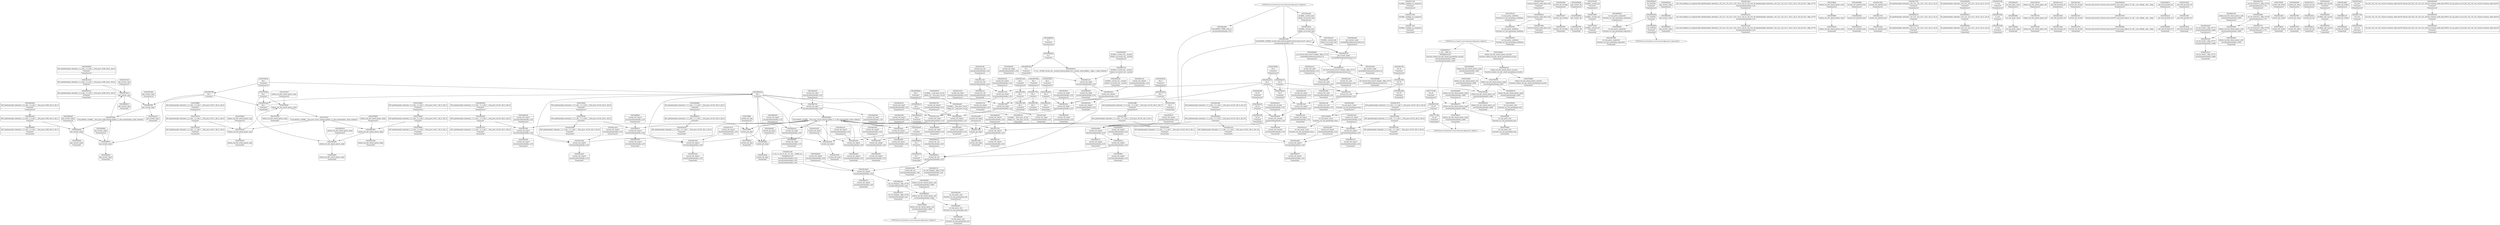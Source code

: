 digraph {
	CE0x581d1e0 [shape=record,shape=Mrecord,label="{CE0x581d1e0|i64*_getelementptr_inbounds_(_2_x_i64_,_2_x_i64_*___llvm_gcov_ctr98,_i64_0,_i64_0)|*Constant*}"]
	CE0x5800760 [shape=record,shape=Mrecord,label="{CE0x5800760|current_sid:_tmp7|security/selinux/hooks.c,218}"]
	CE0x58032d0 [shape=record,shape=Mrecord,label="{CE0x58032d0|current_sid:_tobool1|security/selinux/hooks.c,218|*SummSink*}"]
	CE0x58636d0 [shape=record,shape=Mrecord,label="{CE0x58636d0|i64*_getelementptr_inbounds_(_2_x_i64_,_2_x_i64_*___llvm_gcov_ctr98,_i64_0,_i64_1)|*Constant*|*SummSource*}"]
	CE0x57fd750 [shape=record,shape=Mrecord,label="{CE0x57fd750|selinux_tun_dev_attach_queue:_tmp4|security/selinux/hooks.c,4667}"]
	CE0x58227c0 [shape=record,shape=Mrecord,label="{CE0x58227c0|_ret_i32_%tmp24,_!dbg_!27742|security/selinux/hooks.c,220|*SummSource*}"]
	CE0x5817ac0 [shape=record,shape=Mrecord,label="{CE0x5817ac0|GLOBAL:_lockdep_rcu_suspicious|*Constant*|*SummSink*}"]
	CE0x5837dd0 [shape=record,shape=Mrecord,label="{CE0x5837dd0|%struct.common_audit_data*_null|*Constant*|*SummSink*}"]
	CE0x57f61d0 [shape=record,shape=Mrecord,label="{CE0x57f61d0|selinux_tun_dev_attach_queue:_tmp}"]
	CE0x581f090 [shape=record,shape=Mrecord,label="{CE0x581f090|current_sid:_do.body|*SummSink*}"]
	CE0x5809060 [shape=record,shape=Mrecord,label="{CE0x5809060|current_sid:_tmp5|security/selinux/hooks.c,218|*SummSink*}"]
	CE0x777c950 [shape=record,shape=Mrecord,label="{CE0x777c950|i16_49|*Constant*|*SummSource*}"]
	CE0x5819af0 [shape=record,shape=Mrecord,label="{CE0x5819af0|current_sid:_call|security/selinux/hooks.c,218|*SummSource*}"]
	CE0x581df50 [shape=record,shape=Mrecord,label="{CE0x581df50|i64*_getelementptr_inbounds_(_11_x_i64_,_11_x_i64_*___llvm_gcov_ctr125,_i64_0,_i64_1)|*Constant*}"]
	CE0x58635d0 [shape=record,shape=Mrecord,label="{CE0x58635d0|i64*_getelementptr_inbounds_(_2_x_i64_,_2_x_i64_*___llvm_gcov_ctr98,_i64_0,_i64_1)|*Constant*}"]
	CE0x5801000 [shape=record,shape=Mrecord,label="{CE0x5801000|current_sid:_tmp15|security/selinux/hooks.c,218|*SummSource*}"]
	CE0x582fd10 [shape=record,shape=Mrecord,label="{CE0x582fd10|current_sid:_sid|security/selinux/hooks.c,220}"]
	CE0x5813120 [shape=record,shape=Mrecord,label="{CE0x5813120|current_sid:_tmp5|security/selinux/hooks.c,218}"]
	CE0x582b370 [shape=record,shape=Mrecord,label="{CE0x582b370|current_sid:_tmp24|security/selinux/hooks.c,220|*SummSink*}"]
	CE0x582b580 [shape=record,shape=Mrecord,label="{CE0x582b580|get_current:_bb}"]
	CE0x57f8b90 [shape=record,shape=Mrecord,label="{CE0x57f8b90|selinux_tun_dev_attach_queue:_security|Function::selinux_tun_dev_attach_queue&Arg::security::|*SummSink*}"]
	CE0x5814270 [shape=record,shape=Mrecord,label="{CE0x5814270|current_sid:_tmp14|security/selinux/hooks.c,218|*SummSource*}"]
	CE0x58278d0 [shape=record,shape=Mrecord,label="{CE0x58278d0|i64_3|*Constant*|*SummSource*}"]
	CE0x5827a90 [shape=record,shape=Mrecord,label="{CE0x5827a90|i64_2|*Constant*|*SummSink*}"]
	CE0x582ef00 [shape=record,shape=Mrecord,label="{CE0x582ef00|current_sid:_tmp22|security/selinux/hooks.c,218}"]
	CE0x580ac30 [shape=record,shape=Mrecord,label="{CE0x580ac30|current_sid:_tmp12|security/selinux/hooks.c,218|*SummSource*}"]
	CE0x580c500 [shape=record,shape=Mrecord,label="{CE0x580c500|current_sid:_tmp20|security/selinux/hooks.c,218|*SummSource*}"]
	CE0x57fad40 [shape=record,shape=Mrecord,label="{CE0x57fad40|GLOBAL:_current_sid|*Constant*|*SummSource*}"]
	CE0x5838ee0 [shape=record,shape=Mrecord,label="{CE0x5838ee0|i32_4194304|*Constant*|*SummSource*}"]
	"CONST[source:0(mediator),value:0(static)][purpose:{operation}]"
	CE0x58095c0 [shape=record,shape=Mrecord,label="{CE0x58095c0|get_current:_entry|*SummSink*}"]
	CE0x58097e0 [shape=record,shape=Mrecord,label="{CE0x58097e0|_ret_%struct.task_struct*_%tmp4,_!dbg_!27714|./arch/x86/include/asm/current.h,14}"]
	CE0x5811000 [shape=record,shape=Mrecord,label="{CE0x5811000|current_sid:_tmp2}"]
	CE0x5804d10 [shape=record,shape=Mrecord,label="{CE0x5804d10|0:_i8,_:_GCMR_current_sid.__warned_internal_global_i8_0,_section_.data.unlikely_,_align_1:_elem_0:default:}"]
	CE0x581ac50 [shape=record,shape=Mrecord,label="{CE0x581ac50|_call_void_lockdep_rcu_suspicious(i8*_getelementptr_inbounds_(_25_x_i8_,_25_x_i8_*_.str3,_i32_0,_i32_0),_i32_218,_i8*_getelementptr_inbounds_(_45_x_i8_,_45_x_i8_*_.str12,_i32_0,_i32_0))_#10,_!dbg_!27727|security/selinux/hooks.c,218|*SummSink*}"]
	CE0x57f8df0 [shape=record,shape=Mrecord,label="{CE0x57f8df0|selinux_tun_dev_attach_queue:_entry}"]
	CE0x5821fe0 [shape=record,shape=Mrecord,label="{CE0x5821fe0|current_sid:_tmp21|security/selinux/hooks.c,218}"]
	CE0x5803510 [shape=record,shape=Mrecord,label="{CE0x5803510|0:_i32,_:_CRE_0,4_|*MultipleSource*|Function::selinux_tun_dev_attach_queue&Arg::security::|security/selinux/hooks.c,4669|security/selinux/hooks.c,4667}"]
	CE0x5819920 [shape=record,shape=Mrecord,label="{CE0x5819920|GLOBAL:_current_task|Global_var:current_task}"]
	CE0x5809ac0 [shape=record,shape=Mrecord,label="{CE0x5809ac0|i64_0|*Constant*}"]
	CE0x581a280 [shape=record,shape=Mrecord,label="{CE0x581a280|current_sid:_tmp18|security/selinux/hooks.c,218}"]
	CE0x5829190 [shape=record,shape=Mrecord,label="{CE0x5829190|current_sid:_tmp5|security/selinux/hooks.c,218|*SummSource*}"]
	CE0x57ff9d0 [shape=record,shape=Mrecord,label="{CE0x57ff9d0|i64*_getelementptr_inbounds_(_2_x_i64_,_2_x_i64_*___llvm_gcov_ctr411,_i64_0,_i64_1)|*Constant*|*SummSink*}"]
	CE0x5805130 [shape=record,shape=Mrecord,label="{CE0x5805130|GLOBAL:_current_sid.__warned|Global_var:current_sid.__warned}"]
	CE0x5802ef0 [shape=record,shape=Mrecord,label="{CE0x5802ef0|avc_has_perm:_ssid|Function::avc_has_perm&Arg::ssid::|*SummSink*}"]
	CE0x5828390 [shape=record,shape=Mrecord,label="{CE0x5828390|current_sid:_tmp17|security/selinux/hooks.c,218|*SummSink*}"]
	CE0x58299b0 [shape=record,shape=Mrecord,label="{CE0x58299b0|current_sid:_land.lhs.true2|*SummSource*}"]
	CE0x581c8a0 [shape=record,shape=Mrecord,label="{CE0x581c8a0|current_sid:_land.lhs.true|*SummSink*}"]
	CE0x580be80 [shape=record,shape=Mrecord,label="{CE0x580be80|current_sid:_tmp19|security/selinux/hooks.c,218|*SummSource*}"]
	CE0x580d640 [shape=record,shape=Mrecord,label="{CE0x580d640|i8_1|*Constant*|*SummSource*}"]
	CE0x5817780 [shape=record,shape=Mrecord,label="{CE0x5817780|i8*_getelementptr_inbounds_(_25_x_i8_,_25_x_i8_*_.str3,_i32_0,_i32_0)|*Constant*|*SummSource*}"]
	CE0x580aab0 [shape=record,shape=Mrecord,label="{CE0x580aab0|current_sid:_tmp12|security/selinux/hooks.c,218}"]
	CE0x5838f50 [shape=record,shape=Mrecord,label="{CE0x5838f50|avc_has_perm:_requested|Function::avc_has_perm&Arg::requested::}"]
	CE0x57fffb0 [shape=record,shape=Mrecord,label="{CE0x57fffb0|current_sid:_tmp|*SummSource*}"]
	CE0x581a7d0 [shape=record,shape=Mrecord,label="{CE0x581a7d0|current_sid:_tmp19|security/selinux/hooks.c,218}"]
	CE0x5827f10 [shape=record,shape=Mrecord,label="{CE0x5827f10|i64*_getelementptr_inbounds_(_11_x_i64_,_11_x_i64_*___llvm_gcov_ctr125,_i64_0,_i64_9)|*Constant*|*SummSink*}"]
	CE0x58132f0 [shape=record,shape=Mrecord,label="{CE0x58132f0|current_sid:_tmp4|security/selinux/hooks.c,218|*SummSink*}"]
	CE0x58052b0 [shape=record,shape=Mrecord,label="{CE0x58052b0|GLOBAL:_current_sid.__warned|Global_var:current_sid.__warned|*SummSource*}"]
	CE0x57fbe00 [shape=record,shape=Mrecord,label="{CE0x57fbe00|i64*_getelementptr_inbounds_(_2_x_i64_,_2_x_i64_*___llvm_gcov_ctr411,_i64_0,_i64_1)|*Constant*}"]
	CE0x5821e60 [shape=record,shape=Mrecord,label="{CE0x5821e60|COLLAPSED:_GCMRE_current_task_external_global_%struct.task_struct*:_elem_0::|security/selinux/hooks.c,218}"]
	CE0x57fd2a0 [shape=record,shape=Mrecord,label="{CE0x57fd2a0|selinux_tun_dev_attach_queue:_sid|security/selinux/hooks.c,4669}"]
	CE0x57ffc90 [shape=record,shape=Mrecord,label="{CE0x57ffc90|selinux_tun_dev_attach_queue:_tmp1}"]
	CE0x5874c60 [shape=record,shape=Mrecord,label="{CE0x5874c60|get_current:_tmp|*SummSource*}"]
	CE0x5805810 [shape=record,shape=Mrecord,label="{CE0x5805810|i8*_getelementptr_inbounds_(_45_x_i8_,_45_x_i8_*_.str12,_i32_0,_i32_0)|*Constant*}"]
	CE0x57ffd40 [shape=record,shape=Mrecord,label="{CE0x57ffd40|selinux_tun_dev_attach_queue:_entry|*SummSource*}"]
	CE0x58145e0 [shape=record,shape=Mrecord,label="{CE0x58145e0|i1_true|*Constant*}"]
	CE0x583a210 [shape=record,shape=Mrecord,label="{CE0x583a210|avc_has_perm:_tclass|Function::avc_has_perm&Arg::tclass::|*SummSink*}"]
	CE0x582f6f0 [shape=record,shape=Mrecord,label="{CE0x582f6f0|current_sid:_tmp23|security/selinux/hooks.c,218|*SummSink*}"]
	CE0x58058d0 [shape=record,shape=Mrecord,label="{CE0x58058d0|i8*_getelementptr_inbounds_(_45_x_i8_,_45_x_i8_*_.str12,_i32_0,_i32_0)|*Constant*|*SummSource*}"]
	CE0x5806f70 [shape=record,shape=Mrecord,label="{CE0x5806f70|current_sid:_tmp13|security/selinux/hooks.c,218}"]
	CE0x582a000 [shape=record,shape=Mrecord,label="{CE0x582a000|current_sid:_tmp20|security/selinux/hooks.c,218|*SummSink*}"]
	CE0x58041e0 [shape=record,shape=Mrecord,label="{CE0x58041e0|i64*_getelementptr_inbounds_(_2_x_i64_,_2_x_i64_*___llvm_gcov_ctr98,_i64_0,_i64_0)|*Constant*|*SummSink*}"]
	CE0x5835810 [shape=record,shape=Mrecord,label="{CE0x5835810|avc_has_perm:_auditdata|Function::avc_has_perm&Arg::auditdata::}"]
	CE0x777caf0 [shape=record,shape=Mrecord,label="{CE0x777caf0|i16_49|*Constant*|*SummSink*}"]
	CE0x5815570 [shape=record,shape=Mrecord,label="{CE0x5815570|i64*_getelementptr_inbounds_(_11_x_i64_,_11_x_i64_*___llvm_gcov_ctr125,_i64_0,_i64_8)|*Constant*|*SummSource*}"]
	CE0x5805dc0 [shape=record,shape=Mrecord,label="{CE0x5805dc0|i64*_getelementptr_inbounds_(_11_x_i64_,_11_x_i64_*___llvm_gcov_ctr125,_i64_0,_i64_9)|*Constant*|*SummSource*}"]
	CE0x57fb160 [shape=record,shape=Mrecord,label="{CE0x57fb160|selinux_tun_dev_attach_queue:_entry|*SummSink*}"]
	CE0x5807d70 [shape=record,shape=Mrecord,label="{CE0x5807d70|_ret_i32_%tmp24,_!dbg_!27742|security/selinux/hooks.c,220|*SummSink*}"]
	CE0x5821980 [shape=record,shape=Mrecord,label="{CE0x5821980|current_sid:_sid|security/selinux/hooks.c,220|*SummSink*}"]
	CE0x58098f0 [shape=record,shape=Mrecord,label="{CE0x58098f0|_ret_%struct.task_struct*_%tmp4,_!dbg_!27714|./arch/x86/include/asm/current.h,14|*SummSink*}"]
	CE0x5806d10 [shape=record,shape=Mrecord,label="{CE0x5806d10|i64*_getelementptr_inbounds_(_11_x_i64_,_11_x_i64_*___llvm_gcov_ctr125,_i64_0,_i64_0)|*Constant*}"]
	CE0x50fa030 [shape=record,shape=Mrecord,label="{CE0x50fa030|avc_has_perm:_entry|*SummSource*}"]
	CE0x58213b0 [shape=record,shape=Mrecord,label="{CE0x58213b0|0:_i32,_4:_i32,_8:_i32,_12:_i32,_:_CMRE_4,8_|*MultipleSource*|security/selinux/hooks.c,218|security/selinux/hooks.c,218|security/selinux/hooks.c,220}"]
	CE0x57fca60 [shape=record,shape=Mrecord,label="{CE0x57fca60|selinux_tun_dev_attach_queue:_bb|*SummSink*}"]
	CE0x5874870 [shape=record,shape=Mrecord,label="{CE0x5874870|get_current:_tmp}"]
	CE0x5807460 [shape=record,shape=Mrecord,label="{CE0x5807460|current_sid:_tmp14|security/selinux/hooks.c,218}"]
	CE0x582b6b0 [shape=record,shape=Mrecord,label="{CE0x582b6b0|get_current:_bb|*SummSource*}"]
	CE0x5813ab0 [shape=record,shape=Mrecord,label="{CE0x5813ab0|_call_void_mcount()_#3|*SummSink*}"]
	CE0x582f070 [shape=record,shape=Mrecord,label="{CE0x582f070|current_sid:_tmp22|security/selinux/hooks.c,218|*SummSource*}"]
	CE0x584f9a0 [shape=record,shape=Mrecord,label="{CE0x584f9a0|get_current:_tmp3|*SummSink*}"]
	CE0x5828320 [shape=record,shape=Mrecord,label="{CE0x5828320|current_sid:_tmp17|security/selinux/hooks.c,218|*SummSource*}"]
	CE0x5821660 [shape=record,shape=Mrecord,label="{CE0x5821660|i32_78|*Constant*|*SummSink*}"]
	CE0x582f910 [shape=record,shape=Mrecord,label="{CE0x582f910|i32_1|*Constant*}"]
	CE0x58748e0 [shape=record,shape=Mrecord,label="{CE0x58748e0|COLLAPSED:_GCMRE___llvm_gcov_ctr98_internal_global_2_x_i64_zeroinitializer:_elem_0:default:}"]
	CE0x58271e0 [shape=record,shape=Mrecord,label="{CE0x58271e0|current_sid:_tmp8|security/selinux/hooks.c,218}"]
	CE0x582e230 [shape=record,shape=Mrecord,label="{CE0x582e230|current_sid:_tmp21|security/selinux/hooks.c,218|*SummSink*}"]
	CE0x5802900 [shape=record,shape=Mrecord,label="{CE0x5802900|selinux_tun_dev_attach_queue:_tmp2}"]
	CE0x582f3a0 [shape=record,shape=Mrecord,label="{CE0x582f3a0|current_sid:_tmp23|security/selinux/hooks.c,218}"]
	CE0x580f140 [shape=record,shape=Mrecord,label="{CE0x580f140|GLOBAL:___llvm_gcov_ctr125|Global_var:__llvm_gcov_ctr125|*SummSink*}"]
	CE0x580dfb0 [shape=record,shape=Mrecord,label="{CE0x580dfb0|current_sid:_tmp1}"]
	CE0x582be60 [shape=record,shape=Mrecord,label="{CE0x582be60|get_current:_tmp2}"]
	CE0x5822430 [shape=record,shape=Mrecord,label="{CE0x5822430|i64_4|*Constant*|*SummSink*}"]
	CE0x582fc30 [shape=record,shape=Mrecord,label="{CE0x582fc30|i32_1|*Constant*|*SummSink*}"]
	CE0x57fff40 [shape=record,shape=Mrecord,label="{CE0x57fff40|current_sid:_tmp}"]
	CE0x582a290 [shape=record,shape=Mrecord,label="{CE0x582a290|current_sid:_call4|security/selinux/hooks.c,218}"]
	CE0x57f5840 [shape=record,shape=Mrecord,label="{CE0x57f5840|selinux_tun_dev_attach_queue:_call|security/selinux/hooks.c,4669|*SummSink*}"]
	CE0x584f8e0 [shape=record,shape=Mrecord,label="{CE0x584f8e0|get_current:_tmp3|*SummSource*}"]
	CE0x583c670 [shape=record,shape=Mrecord,label="{CE0x583c670|current_sid:_do.end|*SummSink*}"]
	CE0x583c510 [shape=record,shape=Mrecord,label="{CE0x583c510|current_sid:_do.end}"]
	CE0x5809d40 [shape=record,shape=Mrecord,label="{CE0x5809d40|i64_0|*Constant*|*SummSink*}"]
	CE0x57fb210 [shape=record,shape=Mrecord,label="{CE0x57fb210|i32_0|*Constant*|*SummSink*}"]
	CE0x580c1f0 [shape=record,shape=Mrecord,label="{CE0x580c1f0|current_sid:_tmp19|security/selinux/hooks.c,218|*SummSink*}"]
	CE0x5802660 [shape=record,shape=Mrecord,label="{CE0x5802660|current_sid:_tmp10|security/selinux/hooks.c,218}"]
	CE0x58152d0 [shape=record,shape=Mrecord,label="{CE0x58152d0|i1_true|*Constant*|*SummSink*}"]
	CE0x582ea60 [shape=record,shape=Mrecord,label="{CE0x582ea60|current_sid:_security|security/selinux/hooks.c,218|*SummSink*}"]
	CE0x5820180 [shape=record,shape=Mrecord,label="{CE0x5820180|get_current:_tmp4|./arch/x86/include/asm/current.h,14}"]
	CE0x58110d0 [shape=record,shape=Mrecord,label="{CE0x58110d0|current_sid:_tmp2|*SummSink*}"]
	CE0x57fa7f0 [shape=record,shape=Mrecord,label="{CE0x57fa7f0|selinux_tun_dev_attach_queue:_bb}"]
	CE0x580d4e0 [shape=record,shape=Mrecord,label="{CE0x580d4e0|i8_1|*Constant*}"]
	CE0x57fb670 [shape=record,shape=Mrecord,label="{CE0x57fb670|selinux_tun_dev_attach_queue:_tmp|*SummSink*}"]
	CE0x5808920 [shape=record,shape=Mrecord,label="{CE0x5808920|avc_has_perm:_requested|Function::avc_has_perm&Arg::requested::|*SummSource*}"]
	CE0x582af00 [shape=record,shape=Mrecord,label="{CE0x582af00|current_sid:_tmp16|security/selinux/hooks.c,218|*SummSource*}"]
	CE0x57faa00 [shape=record,shape=Mrecord,label="{CE0x57faa00|i64*_getelementptr_inbounds_(_2_x_i64_,_2_x_i64_*___llvm_gcov_ctr411,_i64_0,_i64_0)|*Constant*|*SummSink*}"]
	CE0x5802400 [shape=record,shape=Mrecord,label="{CE0x5802400|current_sid:_tmp9|security/selinux/hooks.c,218|*SummSink*}"]
	CE0x57fda70 [shape=record,shape=Mrecord,label="{CE0x57fda70|current_sid:_do.body}"]
	CE0x5810f00 [shape=record,shape=Mrecord,label="{CE0x5810f00|i64*_getelementptr_inbounds_(_11_x_i64_,_11_x_i64_*___llvm_gcov_ctr125,_i64_0,_i64_1)|*Constant*|*SummSink*}"]
	CE0x58217f0 [shape=record,shape=Mrecord,label="{CE0x58217f0|i32_78|*Constant*|*SummSource*}"]
	CE0x583b3a0 [shape=record,shape=Mrecord,label="{CE0x583b3a0|i64*_getelementptr_inbounds_(_11_x_i64_,_11_x_i64_*___llvm_gcov_ctr125,_i64_0,_i64_0)|*Constant*|*SummSink*}"]
	CE0x581bdc0 [shape=record,shape=Mrecord,label="{CE0x581bdc0|current_sid:_tmp11|security/selinux/hooks.c,218}"]
	CE0x57fa530 [shape=record,shape=Mrecord,label="{CE0x57fa530|i64_1|*Constant*|*SummSource*}"]
	CE0x5828e60 [shape=record,shape=Mrecord,label="{CE0x5828e60|%struct.task_struct*_(%struct.task_struct**)*_asm_movq_%gs:$_1:P_,$0_,_r,im,_dirflag_,_fpsr_,_flags_|*SummSource*}"]
	CE0x582f170 [shape=record,shape=Mrecord,label="{CE0x582f170|current_sid:_tmp22|security/selinux/hooks.c,218|*SummSink*}"]
	CE0x582ba10 [shape=record,shape=Mrecord,label="{CE0x582ba10|_call_void_mcount()_#3}"]
	CE0x582bf40 [shape=record,shape=Mrecord,label="{CE0x582bf40|get_current:_tmp2|*SummSink*}"]
	CE0x5803580 [shape=record,shape=Mrecord,label="{CE0x5803580|avc_has_perm:_tclass|Function::avc_has_perm&Arg::tclass::|*SummSource*}"]
	CE0x5815b30 [shape=record,shape=Mrecord,label="{CE0x5815b30|_call_void_mcount()_#3|*SummSource*}"]
	CE0x580ada0 [shape=record,shape=Mrecord,label="{CE0x580ada0|current_sid:_tmp12|security/selinux/hooks.c,218|*SummSink*}"]
	CE0x76baa60 [shape=record,shape=Mrecord,label="{CE0x76baa60|GLOBAL:_current_task|Global_var:current_task|*SummSource*}"]
	CE0x581dff0 [shape=record,shape=Mrecord,label="{CE0x581dff0|i64*_getelementptr_inbounds_(_11_x_i64_,_11_x_i64_*___llvm_gcov_ctr125,_i64_0,_i64_1)|*Constant*|*SummSource*}"]
	CE0x583b410 [shape=record,shape=Mrecord,label="{CE0x583b410|current_sid:_land.lhs.true2|*SummSink*}"]
	CE0x5835880 [shape=record,shape=Mrecord,label="{CE0x5835880|_ret_i32_%retval.0,_!dbg_!27728|security/selinux/avc.c,775}"]
	CE0x57f9e60 [shape=record,shape=Mrecord,label="{CE0x57f9e60|avc_has_perm:_tsid|Function::avc_has_perm&Arg::tsid::|*SummSink*}"]
	CE0x57fd400 [shape=record,shape=Mrecord,label="{CE0x57fd400|i64*_getelementptr_inbounds_(_2_x_i64_,_2_x_i64_*___llvm_gcov_ctr411,_i64_0,_i64_1)|*Constant*|*SummSource*}"]
	CE0x5804320 [shape=record,shape=Mrecord,label="{CE0x5804320|selinux_tun_dev_attach_queue:_security|Function::selinux_tun_dev_attach_queue&Arg::security::}"]
	CE0x5803a00 [shape=record,shape=Mrecord,label="{CE0x5803a00|i64_1|*Constant*|*SummSink*}"]
	CE0x58143e0 [shape=record,shape=Mrecord,label="{CE0x58143e0|current_sid:_tmp14|security/selinux/hooks.c,218|*SummSink*}"]
	CE0x57f5c50 [shape=record,shape=Mrecord,label="{CE0x57f5c50|avc_has_perm:_auditdata|Function::avc_has_perm&Arg::auditdata::|*SummSource*}"]
	CE0x58347e0 [shape=record,shape=Mrecord,label="{CE0x58347e0|_ret_i32_%retval.0,_!dbg_!27728|security/selinux/avc.c,775|*SummSource*}"]
	CE0x581c9b0 [shape=record,shape=Mrecord,label="{CE0x581c9b0|current_sid:_if.end}"]
	CE0x580f010 [shape=record,shape=Mrecord,label="{CE0x580f010|GLOBAL:___llvm_gcov_ctr125|Global_var:__llvm_gcov_ctr125|*SummSource*}"]
	CE0x580a470 [shape=record,shape=Mrecord,label="{CE0x580a470|i32_0|*Constant*}"]
	CE0x5828620 [shape=record,shape=Mrecord,label="{CE0x5828620|i64*_getelementptr_inbounds_(_11_x_i64_,_11_x_i64_*___llvm_gcov_ctr125,_i64_0,_i64_10)|*Constant*}"]
	CE0x581f760 [shape=record,shape=Mrecord,label="{CE0x581f760|current_sid:_entry}"]
	CE0x581f200 [shape=record,shape=Mrecord,label="{CE0x581f200|current_sid:_bb}"]
	CE0x584f870 [shape=record,shape=Mrecord,label="{CE0x584f870|get_current:_tmp3}"]
	"CONST[source:1(input),value:2(dynamic)][purpose:{object}]"
	CE0x581bef0 [shape=record,shape=Mrecord,label="{CE0x581bef0|current_sid:_tmp11|security/selinux/hooks.c,218|*SummSource*}"]
	CE0x57fcbc0 [shape=record,shape=Mrecord,label="{CE0x57fcbc0|selinux_tun_dev_attach_queue:_tmp1|*SummSource*}"]
	CE0x57fc2d0 [shape=record,shape=Mrecord,label="{CE0x57fc2d0|GLOBAL:_current_sid|*Constant*|*SummSink*}"]
	CE0x5813220 [shape=record,shape=Mrecord,label="{CE0x5813220|current_sid:_tmp4|security/selinux/hooks.c,218|*SummSource*}"]
	CE0x58076b0 [shape=record,shape=Mrecord,label="{CE0x58076b0|get_current:_tmp1|*SummSource*}"]
	CE0x5805bf0 [shape=record,shape=Mrecord,label="{CE0x5805bf0|i64*_getelementptr_inbounds_(_11_x_i64_,_11_x_i64_*___llvm_gcov_ctr125,_i64_0,_i64_9)|*Constant*}"]
	CE0x58053e0 [shape=record,shape=Mrecord,label="{CE0x58053e0|GLOBAL:_current_sid.__warned|Global_var:current_sid.__warned|*SummSink*}"]
	CE0x582e140 [shape=record,shape=Mrecord,label="{CE0x582e140|current_sid:_tmp21|security/selinux/hooks.c,218|*SummSource*}"]
	CE0x57fadf0 [shape=record,shape=Mrecord,label="{CE0x57fadf0|selinux_tun_dev_attach_queue:_sid|security/selinux/hooks.c,4669|*SummSource*}"]
	CE0x580a960 [shape=record,shape=Mrecord,label="{CE0x580a960|current_sid:_tmp11|security/selinux/hooks.c,218|*SummSink*}"]
	CE0x57ff680 [shape=record,shape=Mrecord,label="{CE0x57ff680|i64*_getelementptr_inbounds_(_2_x_i64_,_2_x_i64_*___llvm_gcov_ctr411,_i64_0,_i64_0)|*Constant*|*SummSource*}"]
	CE0x57ff160 [shape=record,shape=Mrecord,label="{CE0x57ff160|i64*_getelementptr_inbounds_(_11_x_i64_,_11_x_i64_*___llvm_gcov_ctr125,_i64_0,_i64_6)|*Constant*}"]
	CE0x57fa8a0 [shape=record,shape=Mrecord,label="{CE0x57fa8a0|i64_1|*Constant*}"]
	CE0x57fc0c0 [shape=record,shape=Mrecord,label="{CE0x57fc0c0|i64*_getelementptr_inbounds_(_2_x_i64_,_2_x_i64_*___llvm_gcov_ctr411,_i64_0,_i64_0)|*Constant*}"]
	CE0x58000b0 [shape=record,shape=Mrecord,label="{CE0x58000b0|COLLAPSED:_GCMRE___llvm_gcov_ctr125_internal_global_11_x_i64_zeroinitializer:_elem_0:default:}"]
	CE0x5821910 [shape=record,shape=Mrecord,label="{CE0x5821910|current_sid:_cred|security/selinux/hooks.c,218}"]
	CE0x581a430 [shape=record,shape=Mrecord,label="{CE0x581a430|current_sid:_tmp18|security/selinux/hooks.c,218|*SummSource*}"]
	CE0x5833450 [shape=record,shape=Mrecord,label="{CE0x5833450|_ret_i32_%call1,_!dbg_!27717|security/selinux/hooks.c,4669|*SummSource*}"]
	CE0x7544b60 [shape=record,shape=Mrecord,label="{CE0x7544b60|avc_has_perm:_tclass|Function::avc_has_perm&Arg::tclass::}"]
	CE0x581f4f0 [shape=record,shape=Mrecord,label="{CE0x581f4f0|i64_5|*Constant*|*SummSink*}"]
	CE0x58279b0 [shape=record,shape=Mrecord,label="{CE0x58279b0|current_sid:_tmp4|security/selinux/hooks.c,218}"]
	CE0x582bed0 [shape=record,shape=Mrecord,label="{CE0x582bed0|get_current:_tmp2|*SummSource*}"]
	CE0x58031a0 [shape=record,shape=Mrecord,label="{CE0x58031a0|current_sid:_tobool1|security/selinux/hooks.c,218|*SummSource*}"]
	CE0x58096e0 [shape=record,shape=Mrecord,label="{CE0x58096e0|_ret_%struct.task_struct*_%tmp4,_!dbg_!27714|./arch/x86/include/asm/current.h,14|*SummSource*}"]
	CE0x583a280 [shape=record,shape=Mrecord,label="{CE0x583a280|i32_4194304|*Constant*}"]
	CE0x5834670 [shape=record,shape=Mrecord,label="{CE0x5834670|avc_has_perm:_auditdata|Function::avc_has_perm&Arg::auditdata::|*SummSink*}"]
	CE0x57f5650 [shape=record,shape=Mrecord,label="{CE0x57f5650|selinux_tun_dev_attach_queue:_tmp|*SummSource*}"]
	CE0x582e5f0 [shape=record,shape=Mrecord,label="{CE0x582e5f0|i32_22|*Constant*|*SummSource*}"]
	CE0x582e9c0 [shape=record,shape=Mrecord,label="{CE0x582e9c0|current_sid:_security|security/selinux/hooks.c,218|*SummSource*}"]
	CE0x5804970 [shape=record,shape=Mrecord,label="{CE0x5804970|selinux_tun_dev_attach_queue:_tmp5|security/selinux/hooks.c,4669}"]
	CE0x581f7d0 [shape=record,shape=Mrecord,label="{CE0x581f7d0|current_sid:_entry|*SummSink*}"]
	CE0x5827a20 [shape=record,shape=Mrecord,label="{CE0x5827a20|i64_2|*Constant*|*SummSource*}"]
	CE0x582b070 [shape=record,shape=Mrecord,label="{CE0x582b070|current_sid:_tmp16|security/selinux/hooks.c,218|*SummSink*}"]
	CE0x580c180 [shape=record,shape=Mrecord,label="{CE0x580c180|i64*_getelementptr_inbounds_(_11_x_i64_,_11_x_i64_*___llvm_gcov_ctr125,_i64_0,_i64_10)|*Constant*|*SummSink*}"]
	CE0x5807050 [shape=record,shape=Mrecord,label="{CE0x5807050|current_sid:_tmp13|security/selinux/hooks.c,218|*SummSink*}"]
	CE0x5809f60 [shape=record,shape=Mrecord,label="{CE0x5809f60|selinux_tun_dev_attach_queue:_call|security/selinux/hooks.c,4669|*SummSource*}"]
	CE0x581abe0 [shape=record,shape=Mrecord,label="{CE0x581abe0|_call_void_lockdep_rcu_suspicious(i8*_getelementptr_inbounds_(_25_x_i8_,_25_x_i8_*_.str3,_i32_0,_i32_0),_i32_218,_i8*_getelementptr_inbounds_(_45_x_i8_,_45_x_i8_*_.str12,_i32_0,_i32_0))_#10,_!dbg_!27727|security/selinux/hooks.c,218|*SummSource*}"]
	CE0x5817810 [shape=record,shape=Mrecord,label="{CE0x5817810|i8*_getelementptr_inbounds_(_25_x_i8_,_25_x_i8_*_.str3,_i32_0,_i32_0)|*Constant*|*SummSink*}"]
	CE0x580e2c0 [shape=record,shape=Mrecord,label="{CE0x580e2c0|i64_1|*Constant*}"]
	CE0x582a9a0 [shape=record,shape=Mrecord,label="{CE0x582a9a0|GLOBAL:_get_current|*Constant*|*SummSource*}"]
	CE0x57f6280 [shape=record,shape=Mrecord,label="{CE0x57f6280|i32_0|*Constant*|*SummSource*}"]
	CE0x58087a0 [shape=record,shape=Mrecord,label="{CE0x58087a0|selinux_tun_dev_attach_queue:_tmp4|security/selinux/hooks.c,4667|*SummSink*}"]
	CE0x58154b0 [shape=record,shape=Mrecord,label="{CE0x58154b0|i64*_getelementptr_inbounds_(_11_x_i64_,_11_x_i64_*___llvm_gcov_ctr125,_i64_0,_i64_8)|*Constant*}"]
	CE0x582e4c0 [shape=record,shape=Mrecord,label="{CE0x582e4c0|i32_22|*Constant*}"]
	CE0x58215f0 [shape=record,shape=Mrecord,label="{CE0x58215f0|i32_78|*Constant*}"]
	CE0x581e7c0 [shape=record,shape=Mrecord,label="{CE0x581e7c0|current_sid:_tobool|security/selinux/hooks.c,218|*SummSink*}"]
	CE0x5807260 [shape=record,shape=Mrecord,label="{CE0x5807260|i64*_getelementptr_inbounds_(_11_x_i64_,_11_x_i64_*___llvm_gcov_ctr125,_i64_0,_i64_8)|*Constant*|*SummSink*}"]
	CE0x581e750 [shape=record,shape=Mrecord,label="{CE0x581e750|current_sid:_tobool|security/selinux/hooks.c,218}"]
	CE0x582a820 [shape=record,shape=Mrecord,label="{CE0x582a820|GLOBAL:_get_current|*Constant*}"]
	CE0x580e0f0 [shape=record,shape=Mrecord,label="{CE0x580e0f0|current_sid:_tmp1|*SummSource*}"]
	CE0x6bdc160 [shape=record,shape=Mrecord,label="{CE0x6bdc160|selinux_tun_dev_attach_queue:_call1|security/selinux/hooks.c,4669|*SummSource*}"]
	CE0x5817920 [shape=record,shape=Mrecord,label="{CE0x5817920|GLOBAL:_lockdep_rcu_suspicious|*Constant*}"]
	CE0x5818fc0 [shape=record,shape=Mrecord,label="{CE0x5818fc0|i64_4|*Constant*|*SummSource*}"]
	"CONST[source:0(mediator),value:2(dynamic)][purpose:{object}]"
	CE0x5808b90 [shape=record,shape=Mrecord,label="{CE0x5808b90|selinux_tun_dev_attach_queue:_tmp4|security/selinux/hooks.c,4667|*SummSource*}"]
	CE0x581c800 [shape=record,shape=Mrecord,label="{CE0x581c800|current_sid:_land.lhs.true|*SummSource*}"]
	CE0x5818e90 [shape=record,shape=Mrecord,label="{CE0x5818e90|i64_4|*Constant*}"]
	CE0x58197d0 [shape=record,shape=Mrecord,label="{CE0x58197d0|%struct.task_struct*_(%struct.task_struct**)*_asm_movq_%gs:$_1:P_,$0_,_r,im,_dirflag_,_fpsr_,_flags_}"]
	CE0x57fdd50 [shape=record,shape=Mrecord,label="{CE0x57fdd50|current_sid:_tmp|*SummSink*}"]
	CE0x57fd7f0 [shape=record,shape=Mrecord,label="{CE0x57fd7f0|current_sid:_if.end|*SummSource*}"]
	CE0x5808130 [shape=record,shape=Mrecord,label="{CE0x5808130|current_sid:_if.then}"]
	CE0x5809e40 [shape=record,shape=Mrecord,label="{CE0x5809e40|current_sid:_tmp6|security/selinux/hooks.c,218|*SummSource*}"]
	CE0x5834770 [shape=record,shape=Mrecord,label="{CE0x5834770|_ret_i32_%retval.0,_!dbg_!27728|security/selinux/avc.c,775|*SummSink*}"]
	CE0x583c5e0 [shape=record,shape=Mrecord,label="{CE0x583c5e0|current_sid:_do.end|*SummSource*}"]
	CE0x5813940 [shape=record,shape=Mrecord,label="{CE0x5813940|_call_void_mcount()_#3}"]
	CE0x5801680 [shape=record,shape=Mrecord,label="{CE0x5801680|selinux_tun_dev_attach_queue:_tmp2|*SummSink*}"]
	CE0x5809bd0 [shape=record,shape=Mrecord,label="{CE0x5809bd0|i64_0|*Constant*|*SummSource*}"]
	CE0x5816c40 [shape=record,shape=Mrecord,label="{CE0x5816c40|current_sid:_tobool|security/selinux/hooks.c,218|*SummSource*}"]
	CE0x5808810 [shape=record,shape=Mrecord,label="{CE0x5808810|get_current:_tmp|*SummSink*}"]
	CE0x5815820 [shape=record,shape=Mrecord,label="{CE0x5815820|_call_void_mcount()_#3|*SummSink*}"]
	CE0x581f3e0 [shape=record,shape=Mrecord,label="{CE0x581f3e0|current_sid:_tmp9|security/selinux/hooks.c,218}"]
	CE0x5803060 [shape=record,shape=Mrecord,label="{CE0x5803060|current_sid:_tobool1|security/selinux/hooks.c,218}"]
	CE0x57f8850 [shape=record,shape=Mrecord,label="{CE0x57f8850|selinux_tun_dev_attach_queue:_tmp2|*SummSource*}"]
	CE0x582e7f0 [shape=record,shape=Mrecord,label="{CE0x582e7f0|i32_22|*Constant*|*SummSink*}"]
	CE0x5816550 [shape=record,shape=Mrecord,label="{CE0x5816550|i32_218|*Constant*|*SummSink*}"]
	CE0x582e900 [shape=record,shape=Mrecord,label="{CE0x582e900|current_sid:_security|security/selinux/hooks.c,218}"]
	CE0x580d7b0 [shape=record,shape=Mrecord,label="{CE0x580d7b0|i8_1|*Constant*|*SummSink*}"]
	CE0x58334c0 [shape=record,shape=Mrecord,label="{CE0x58334c0|_ret_i32_%call1,_!dbg_!27717|security/selinux/hooks.c,4669}"]
	CE0x582b280 [shape=record,shape=Mrecord,label="{CE0x582b280|current_sid:_tmp24|security/selinux/hooks.c,220|*SummSource*}"]
	CE0x5800d30 [shape=record,shape=Mrecord,label="{CE0x5800d30|selinux_tun_dev_attach_queue:_sid|security/selinux/hooks.c,4669|*SummSink*}"]
	CE0x57fd350 [shape=record,shape=Mrecord,label="{CE0x57fd350|selinux_tun_dev_attach_queue:_bb|*SummSource*}"]
	"CONST[source:2(external),value:2(dynamic)][purpose:{subject}]"
	CE0x5819320 [shape=record,shape=Mrecord,label="{CE0x5819320|current_sid:_tmp3|*SummSource*}"]
	CE0x5838fc0 [shape=record,shape=Mrecord,label="{CE0x5838fc0|i32_4194304|*Constant*|*SummSink*}"]
	CE0x57fab40 [shape=record,shape=Mrecord,label="{CE0x57fab40|selinux_tun_dev_attach_queue:_security|Function::selinux_tun_dev_attach_queue&Arg::security::|*SummSource*}"]
	CE0x5804ef0 [shape=record,shape=Mrecord,label="{CE0x5804ef0|current_sid:_tmp8|security/selinux/hooks.c,218|*SummSource*}"]
	CE0x582f520 [shape=record,shape=Mrecord,label="{CE0x582f520|current_sid:_tmp23|security/selinux/hooks.c,218|*SummSource*}"]
	CE0x5806bc0 [shape=record,shape=Mrecord,label="{CE0x5806bc0|current_sid:_bb|*SummSink*}"]
	CE0x5821a80 [shape=record,shape=Mrecord,label="{CE0x5821a80|current_sid:_cred|security/selinux/hooks.c,218|*SummSource*}"]
	CE0x5817c50 [shape=record,shape=Mrecord,label="{CE0x5817c50|i32_218|*Constant*}"]
	CE0x5806fe0 [shape=record,shape=Mrecord,label="{CE0x5806fe0|current_sid:_tmp13|security/selinux/hooks.c,218|*SummSource*}"]
	CE0x582fa90 [shape=record,shape=Mrecord,label="{CE0x582fa90|i32_1|*Constant*|*SummSource*}"]
	CE0x580dd90 [shape=record,shape=Mrecord,label="{CE0x580dd90|selinux_tun_dev_attach_queue:_tmp5|security/selinux/hooks.c,4669|*SummSource*}"]
	CE0x57faf50 [shape=record,shape=Mrecord,label="{CE0x57faf50|GLOBAL:_current_sid|*Constant*}"]
	CE0x76bac20 [shape=record,shape=Mrecord,label="{CE0x76bac20|GLOBAL:_current_task|Global_var:current_task|*SummSink*}"]
	CE0x5806db0 [shape=record,shape=Mrecord,label="{CE0x5806db0|i64*_getelementptr_inbounds_(_11_x_i64_,_11_x_i64_*___llvm_gcov_ctr125,_i64_0,_i64_0)|*Constant*|*SummSource*}"]
	CE0x581f270 [shape=record,shape=Mrecord,label="{CE0x581f270|current_sid:_bb|*SummSource*}"]
	CE0x582a410 [shape=record,shape=Mrecord,label="{CE0x582a410|current_sid:_call4|security/selinux/hooks.c,218|*SummSource*}"]
	CE0x5801070 [shape=record,shape=Mrecord,label="{CE0x5801070|current_sid:_tmp15|security/selinux/hooks.c,218|*SummSink*}"]
	CE0x57fd8e0 [shape=record,shape=Mrecord,label="{CE0x57fd8e0|current_sid:_if.end|*SummSink*}"]
	CE0x50fa0a0 [shape=record,shape=Mrecord,label="{CE0x50fa0a0|i32_(i32,_i32,_i16,_i32,_%struct.common_audit_data*)*_bitcast_(i32_(i32,_i32,_i16,_i32,_%struct.common_audit_data.495*)*_avc_has_perm_to_i32_(i32,_i32,_i16,_i32,_%struct.common_audit_data*)*)|*Constant*|*SummSink*}"]
	CE0x582bb10 [shape=record,shape=Mrecord,label="{CE0x582bb10|_call_void_mcount()_#3|*SummSource*}"]
	CE0x580e400 [shape=record,shape=Mrecord,label="{CE0x580e400|selinux_tun_dev_attach_queue:_call1|security/selinux/hooks.c,4669}"]
	CE0x5800460 [shape=record,shape=Mrecord,label="{CE0x5800460|selinux_tun_dev_attach_queue:_call1|security/selinux/hooks.c,4669|*SummSink*}"]
	CE0x582ad80 [shape=record,shape=Mrecord,label="{CE0x582ad80|current_sid:_tmp16|security/selinux/hooks.c,218}"]
	CE0x581d4d0 [shape=record,shape=Mrecord,label="{CE0x581d4d0|current_sid:_tmp24|security/selinux/hooks.c,220}"]
	CE0x581f6c0 [shape=record,shape=Mrecord,label="{CE0x581f6c0|current_sid:_tmp9|security/selinux/hooks.c,218|*SummSource*}"]
	CE0x581ab70 [shape=record,shape=Mrecord,label="{CE0x581ab70|_call_void_lockdep_rcu_suspicious(i8*_getelementptr_inbounds_(_25_x_i8_,_25_x_i8_*_.str3,_i32_0,_i32_0),_i32_218,_i8*_getelementptr_inbounds_(_45_x_i8_,_45_x_i8_*_.str12,_i32_0,_i32_0))_#10,_!dbg_!27727|security/selinux/hooks.c,218}"]
	CE0x58093d0 [shape=record,shape=Mrecord,label="{CE0x58093d0|get_current:_entry}"]
	CE0x582ed80 [shape=record,shape=Mrecord,label="{CE0x582ed80|COLLAPSED:_CMRE:_elem_0::|security/selinux/hooks.c,218}"]
	CE0x5800540 [shape=record,shape=Mrecord,label="{CE0x5800540|i32_(i32,_i32,_i16,_i32,_%struct.common_audit_data*)*_bitcast_(i32_(i32,_i32,_i16,_i32,_%struct.common_audit_data.495*)*_avc_has_perm_to_i32_(i32,_i32,_i16,_i32,_%struct.common_audit_data*)*)|*Constant*}"]
	CE0x581e470 [shape=record,shape=Mrecord,label="{CE0x581e470|i32_0|*Constant*}"]
	CE0x581dda0 [shape=record,shape=Mrecord,label="{CE0x581dda0|current_sid:_tmp1|*SummSink*}"]
	CE0x580c0d0 [shape=record,shape=Mrecord,label="{CE0x580c0d0|i64*_getelementptr_inbounds_(_11_x_i64_,_11_x_i64_*___llvm_gcov_ctr125,_i64_0,_i64_10)|*Constant*|*SummSource*}"]
	CE0x5800f90 [shape=record,shape=Mrecord,label="{CE0x5800f90|current_sid:_tmp15|security/selinux/hooks.c,218}"]
	CE0x580e1c0 [shape=record,shape=Mrecord,label="{CE0x580e1c0|current_sid:_call|security/selinux/hooks.c,218|*SummSink*}"]
	CE0x58276f0 [shape=record,shape=Mrecord,label="{CE0x58276f0|i64_3|*Constant*|*SummSink*}"]
	CE0x580c360 [shape=record,shape=Mrecord,label="{CE0x580c360|current_sid:_tmp20|security/selinux/hooks.c,218}"]
	CE0x57fc430 [shape=record,shape=Mrecord,label="{CE0x57fc430|selinux_tun_dev_attach_queue:_tmp1|*SummSink*}"]
	CE0x5806570 [shape=record,shape=Mrecord,label="{CE0x5806570|i8*_getelementptr_inbounds_(_25_x_i8_,_25_x_i8_*_.str3,_i32_0,_i32_0)|*Constant*}"]
	CE0x580a4e0 [shape=record,shape=Mrecord,label="{CE0x580a4e0|_ret_i32_%tmp24,_!dbg_!27742|security/selinux/hooks.c,220}"]
	CE0x58094e0 [shape=record,shape=Mrecord,label="{CE0x58094e0|get_current:_entry|*SummSource*}"]
	CE0x58196e0 [shape=record,shape=Mrecord,label="{CE0x58196e0|get_current:_tmp4|./arch/x86/include/asm/current.h,14|*SummSink*}"]
	CE0x581f590 [shape=record,shape=Mrecord,label="{CE0x581f590|i64*_getelementptr_inbounds_(_11_x_i64_,_11_x_i64_*___llvm_gcov_ctr125,_i64_0,_i64_6)|*Constant*|*SummSink*}"]
	CE0x581c0f0 [shape=record,shape=Mrecord,label="{CE0x581c0f0|_call_void_mcount()_#3}"]
	CE0x5801350 [shape=record,shape=Mrecord,label="{CE0x5801350|i16_49|*Constant*}"]
	CE0x5806a30 [shape=record,shape=Mrecord,label="{CE0x5806a30|selinux_tun_dev_attach_queue:_tmp3|*SummSource*}"]
	CE0x5805940 [shape=record,shape=Mrecord,label="{CE0x5805940|i8*_getelementptr_inbounds_(_45_x_i8_,_45_x_i8_*_.str12,_i32_0,_i32_0)|*Constant*|*SummSink*}"]
	CE0x583b300 [shape=record,shape=Mrecord,label="{CE0x583b300|current_sid:_land.lhs.true2}"]
	CE0x5814d80 [shape=record,shape=Mrecord,label="{CE0x5814d80|current_sid:_if.then|*SummSource*}"]
	CE0x585d830 [shape=record,shape=Mrecord,label="{CE0x585d830|i64*_getelementptr_inbounds_(_2_x_i64_,_2_x_i64_*___llvm_gcov_ctr98,_i64_0,_i64_0)|*Constant*|*SummSource*}"]
	CE0x5815180 [shape=record,shape=Mrecord,label="{CE0x5815180|i1_true|*Constant*|*SummSource*}"]
	CE0x5802ca0 [shape=record,shape=Mrecord,label="{CE0x5802ca0|current_sid:_tmp6|security/selinux/hooks.c,218}"]
	CE0x5862ed0 [shape=record,shape=Mrecord,label="{CE0x5862ed0|get_current:_tmp4|./arch/x86/include/asm/current.h,14|*SummSource*}"]
	CE0x5800a90 [shape=record,shape=Mrecord,label="{CE0x5800a90|current_sid:_tmp8|security/selinux/hooks.c,218|*SummSink*}"]
	CE0x7544bd0 [shape=record,shape=Mrecord,label="{CE0x7544bd0|avc_has_perm:_entry|*SummSink*}"]
	CE0x5813a10 [shape=record,shape=Mrecord,label="{CE0x5813a10|_call_void_mcount()_#3|*SummSource*}"]
	CE0x5819430 [shape=record,shape=Mrecord,label="{CE0x5819430|current_sid:_tmp3|*SummSink*}"]
	CE0x5814ca0 [shape=record,shape=Mrecord,label="{CE0x5814ca0|_ret_i32_%call1,_!dbg_!27717|security/selinux/hooks.c,4669|*SummSink*}"]
	CE0x581bb60 [shape=record,shape=Mrecord,label="{CE0x581bb60|current_sid:_tmp10|security/selinux/hooks.c,218|*SummSink*}"]
	CE0x5804140 [shape=record,shape=Mrecord,label="{CE0x5804140|current_sid:_sid|security/selinux/hooks.c,220|*SummSource*}"]
	CE0x582aac0 [shape=record,shape=Mrecord,label="{CE0x582aac0|get_current:_tmp1|*SummSink*}"]
	CE0x5809320 [shape=record,shape=Mrecord,label="{CE0x5809320|GLOBAL:_get_current|*Constant*|*SummSink*}"]
	CE0x5827940 [shape=record,shape=Mrecord,label="{CE0x5827940|i64_2|*Constant*}"]
	CE0x5827790 [shape=record,shape=Mrecord,label="{CE0x5827790|i64_3|*Constant*}"]
	"CONST[source:0(mediator),value:2(dynamic)][purpose:{subject}]"
	CE0x5802e50 [shape=record,shape=Mrecord,label="{CE0x5802e50|avc_has_perm:_ssid|Function::avc_has_perm&Arg::ssid::|*SummSource*}"]
	CE0x5805480 [shape=record,shape=Mrecord,label="{CE0x5805480|current_sid:_entry|*SummSource*}"]
	CE0x581f450 [shape=record,shape=Mrecord,label="{CE0x581f450|i64_5|*Constant*|*SummSource*}"]
	CE0x58111d0 [shape=record,shape=Mrecord,label="{CE0x58111d0|current_sid:_call|security/selinux/hooks.c,218}"]
	CE0x581a5a0 [shape=record,shape=Mrecord,label="{CE0x581a5a0|current_sid:_tmp18|security/selinux/hooks.c,218|*SummSink*}"]
	CE0x5800bf0 [shape=record,shape=Mrecord,label="{CE0x5800bf0|current_sid:_tmp6|security/selinux/hooks.c,218|*SummSink*}"]
	CE0x582bbb0 [shape=record,shape=Mrecord,label="{CE0x582bbb0|_call_void_mcount()_#3|*SummSink*}"]
	CE0x5828f90 [shape=record,shape=Mrecord,label="{CE0x5828f90|%struct.task_struct*_(%struct.task_struct**)*_asm_movq_%gs:$_1:P_,$0_,_r,im,_dirflag_,_fpsr_,_flags_|*SummSink*}"]
	CE0x5819220 [shape=record,shape=Mrecord,label="{CE0x5819220|current_sid:_tmp3}"]
	CE0x5837e40 [shape=record,shape=Mrecord,label="{CE0x5837e40|%struct.common_audit_data*_null|*Constant*|*SummSource*}"]
	CE0x57fcf30 [shape=record,shape=Mrecord,label="{CE0x57fcf30|COLLAPSED:_GCMRE___llvm_gcov_ctr411_internal_global_2_x_i64_zeroinitializer:_elem_0:default:}"]
	CE0x581ff50 [shape=record,shape=Mrecord,label="{CE0x581ff50|selinux_tun_dev_attach_queue:_tmp3|*SummSink*}"]
	CE0x58190c0 [shape=record,shape=Mrecord,label="{CE0x58190c0|i64_5|*Constant*}"]
	CE0x58293d0 [shape=record,shape=Mrecord,label="{CE0x58293d0|current_sid:_tmp7|security/selinux/hooks.c,218|*SummSink*}"]
	CE0x582a580 [shape=record,shape=Mrecord,label="{CE0x582a580|current_sid:_call4|security/selinux/hooks.c,218|*SummSink*}"]
	CE0x5829a20 [shape=record,shape=Mrecord,label="{CE0x5829a20|current_sid:_if.then|*SummSink*}"]
	CE0x581c730 [shape=record,shape=Mrecord,label="{CE0x581c730|current_sid:_land.lhs.true}"]
	CE0x582b790 [shape=record,shape=Mrecord,label="{CE0x582b790|get_current:_bb|*SummSink*}"]
	CE0x6eb6e40 [shape=record,shape=Mrecord,label="{CE0x6eb6e40|avc_has_perm:_ssid|Function::avc_has_perm&Arg::ssid::}"]
	CE0x58292a0 [shape=record,shape=Mrecord,label="{CE0x58292a0|current_sid:_tmp7|security/selinux/hooks.c,218|*SummSource*}"]
	CE0x5808880 [shape=record,shape=Mrecord,label="{CE0x5808880|i64*_getelementptr_inbounds_(_2_x_i64_,_2_x_i64_*___llvm_gcov_ctr98,_i64_0,_i64_1)|*Constant*|*SummSink*}"]
	CE0x5836b90 [shape=record,shape=Mrecord,label="{CE0x5836b90|avc_has_perm:_entry}"]
	CE0x57f9d10 [shape=record,shape=Mrecord,label="{CE0x57f9d10|avc_has_perm:_tsid|Function::avc_has_perm&Arg::tsid::|*SummSource*}"]
	CE0x5807f80 [shape=record,shape=Mrecord,label="{CE0x5807f80|i64_1|*Constant*}"]
	CE0x57fd610 [shape=record,shape=Mrecord,label="{CE0x57fd610|selinux_tun_dev_attach_queue:_tmp5|security/selinux/hooks.c,4669|*SummSink*}"]
	CE0x581efd0 [shape=record,shape=Mrecord,label="{CE0x581efd0|current_sid:_do.body|*SummSource*}"]
	CE0x5807ff0 [shape=record,shape=Mrecord,label="{CE0x5807ff0|get_current:_tmp1}"]
	CE0x5821af0 [shape=record,shape=Mrecord,label="{CE0x5821af0|current_sid:_cred|security/selinux/hooks.c,218|*SummSink*}"]
	CE0x58027e0 [shape=record,shape=Mrecord,label="{CE0x58027e0|current_sid:_tmp10|security/selinux/hooks.c,218|*SummSource*}"]
	CE0x5837d60 [shape=record,shape=Mrecord,label="{CE0x5837d60|avc_has_perm:_requested|Function::avc_has_perm&Arg::requested::|*SummSink*}"]
	CE0x58004d0 [shape=record,shape=Mrecord,label="{CE0x58004d0|i32_(i32,_i32,_i16,_i32,_%struct.common_audit_data*)*_bitcast_(i32_(i32,_i32,_i16,_i32,_%struct.common_audit_data.495*)*_avc_has_perm_to_i32_(i32,_i32,_i16,_i32,_%struct.common_audit_data*)*)|*Constant*|*SummSource*}"]
	CE0x580c890 [shape=record,shape=Mrecord,label="{CE0x580c890|selinux_tun_dev_attach_queue:_tmp3}"]
	CE0x5817a50 [shape=record,shape=Mrecord,label="{CE0x5817a50|GLOBAL:_lockdep_rcu_suspicious|*Constant*|*SummSource*}"]
	CE0x581e090 [shape=record,shape=Mrecord,label="{CE0x581e090|current_sid:_tmp2|*SummSource*}"]
	CE0x58390c0 [shape=record,shape=Mrecord,label="{CE0x58390c0|%struct.common_audit_data*_null|*Constant*}"]
	CE0x580eeb0 [shape=record,shape=Mrecord,label="{CE0x580eeb0|GLOBAL:___llvm_gcov_ctr125|Global_var:__llvm_gcov_ctr125}"]
	CE0x57ff2e0 [shape=record,shape=Mrecord,label="{CE0x57ff2e0|i64*_getelementptr_inbounds_(_11_x_i64_,_11_x_i64_*___llvm_gcov_ctr125,_i64_0,_i64_6)|*Constant*|*SummSource*}"]
	CE0x5827f80 [shape=record,shape=Mrecord,label="{CE0x5827f80|current_sid:_tmp17|security/selinux/hooks.c,218}"]
	CE0x58162a0 [shape=record,shape=Mrecord,label="{CE0x58162a0|i32_218|*Constant*|*SummSource*}"]
	CE0x5802ff0 [shape=record,shape=Mrecord,label="{CE0x5802ff0|avc_has_perm:_tsid|Function::avc_has_perm&Arg::tsid::}"]
	CE0x5808540 [shape=record,shape=Mrecord,label="{CE0x5808540|selinux_tun_dev_attach_queue:_call|security/selinux/hooks.c,4669}"]
	CE0x58145e0 -> CE0x58152d0
	CE0x58635d0 -> CE0x582be60
	CE0x5821a80 -> CE0x5821910
	CE0x58190c0 -> CE0x581f4f0
	CE0x57ff160 -> CE0x581f590
	CE0x5827940 -> CE0x5827a90
	CE0x580eeb0 -> CE0x5813120
	CE0x57fa8a0 -> CE0x580c890
	CE0x57f8850 -> CE0x5802900
	CE0x581c9b0 -> CE0x57fd8e0
	CE0x5802e50 -> CE0x6eb6e40
	CE0x58748e0 -> CE0x5874870
	CE0x5807ff0 -> CE0x58748e0
	CE0x580d4e0 -> CE0x580d7b0
	CE0x582fa90 -> CE0x582f910
	CE0x581efd0 -> CE0x57fda70
	CE0x582a410 -> CE0x582a290
	CE0x5818e90 -> CE0x5822430
	CE0x57ff680 -> CE0x57fc0c0
	CE0x58154b0 -> CE0x5800f90
	CE0x582a290 -> CE0x5821910
	CE0x583b300 -> CE0x583b410
	CE0x580e400 -> CE0x5800460
	CE0x5828e60 -> CE0x58197d0
	CE0x57f5c50 -> CE0x5835810
	CE0x581f270 -> CE0x581f200
	CE0x582af00 -> CE0x582ad80
	CE0x582bb10 -> CE0x582ba10
	CE0x58748e0 -> CE0x582be60
	CE0x581f450 -> CE0x58190c0
	CE0x5821fe0 -> CE0x582e900
	CE0x580e2c0 -> CE0x5807460
	CE0x58213b0 -> CE0x581d4d0
	CE0x5808540 -> CE0x57f5840
	CE0x5807460 -> CE0x58143e0
	CE0x580e2c0 -> CE0x582ad80
	CE0x5808540 -> CE0x6eb6e40
	CE0x581e750 -> CE0x58279b0
	CE0x582b280 -> CE0x581d4d0
	CE0x57f61d0 -> CE0x57fb670
	CE0x5813220 -> CE0x58279b0
	"CONST[source:1(input),value:2(dynamic)][purpose:{object}]" -> CE0x57fab40
	CE0x580a4e0 -> CE0x5807d70
	CE0x581ab70 -> CE0x581ac50
	CE0x5815b30 -> CE0x581c0f0
	CE0x580d4e0 -> CE0x5804d10
	CE0x5809ac0 -> CE0x5802660
	CE0x58058d0 -> CE0x5805810
	CE0x584f870 -> CE0x584f9a0
	CE0x5802900 -> CE0x580c890
	CE0x5813120 -> CE0x5809060
	CE0x581f3e0 -> CE0x5802660
	CE0x580e2c0 -> CE0x580aab0
	CE0x582ed80 -> CE0x582ef00
	CE0x5819320 -> CE0x5819220
	CE0x5806fe0 -> CE0x5806f70
	CE0x57f9d10 -> CE0x5802ff0
	CE0x58162a0 -> CE0x5817c50
	CE0x5804320 -> CE0x57fd750
	CE0x58217f0 -> CE0x58215f0
	CE0x581d1e0 -> CE0x58041e0
	CE0x57ffc90 -> CE0x57fcf30
	CE0x581f6c0 -> CE0x581f3e0
	CE0x580dd90 -> CE0x5804970
	CE0x58215f0 -> CE0x5821660
	CE0x582f070 -> CE0x582ef00
	CE0x5808b90 -> CE0x57fd750
	CE0x5803060 -> CE0x58032d0
	CE0x5806f70 -> CE0x5807460
	CE0x57fa530 -> CE0x580e2c0
	CE0x5814270 -> CE0x5807460
	CE0x5820180 -> CE0x58097e0
	CE0x58635d0 -> CE0x5808880
	CE0x5819920 -> CE0x5820180
	CE0x5817a50 -> CE0x5817920
	CE0x580c360 -> CE0x582a000
	CE0x5811000 -> CE0x58110d0
	CE0x5808920 -> CE0x5838f50
	CE0x57faf50 -> CE0x57fc2d0
	CE0x57fd2a0 -> CE0x5804970
	CE0x582ad80 -> CE0x582b070
	CE0x580e2c0 -> CE0x581a280
	CE0x5804970 -> CE0x57fd610
	CE0x57fff40 -> CE0x57fdd50
	CE0x5803580 -> CE0x7544b60
	CE0x58271e0 -> CE0x5800a90
	CE0x582ba10 -> CE0x582bbb0
	CE0x5815180 -> CE0x58145e0
	CE0x5838fc0 -> "CONST[source:0(mediator),value:0(static)][purpose:{operation}]"
	CE0x57fadf0 -> CE0x57fd2a0
	CE0x5800f90 -> CE0x5801070
	CE0x58000b0 -> CE0x57fff40
	CE0x58279b0 -> CE0x58132f0
	CE0x5819af0 -> CE0x58111d0
	CE0x580e0f0 -> CE0x580dfb0
	CE0x5805480 -> CE0x581f760
	CE0x5801350 -> CE0x7544b60
	CE0x58390c0 -> CE0x5837dd0
	CE0x581e750 -> CE0x581e7c0
	CE0x58000b0 -> CE0x581a7d0
	CE0x5874c60 -> CE0x5874870
	CE0x5835880 -> CE0x580e400
	CE0x58000b0 -> CE0x5827f80
	CE0x582e5f0 -> CE0x582e4c0
	CE0x58190c0 -> CE0x581f3e0
	CE0x57fa8a0 -> CE0x57ffc90
	CE0x5828620 -> CE0x580c180
	CE0x5800760 -> CE0x58293d0
	CE0x5838ee0 -> CE0x583a280
	CE0x5806d10 -> CE0x583b3a0
	CE0x581a7d0 -> CE0x580c360
	CE0x58334c0 -> CE0x5814ca0
	CE0x58299b0 -> CE0x583b300
	CE0x57f61d0 -> CE0x57ffc90
	CE0x57fcf30 -> CE0x57f61d0
	CE0x583c5e0 -> CE0x583c510
	CE0x58278d0 -> CE0x5827790
	CE0x5802ca0 -> CE0x5800760
	CE0x580dfb0 -> CE0x581dda0
	CE0x580c890 -> CE0x57fcf30
	CE0x58390c0 -> CE0x5835810
	CE0x58097e0 -> CE0x58098f0
	CE0x5805bf0 -> CE0x5827f80
	CE0x57fc0c0 -> CE0x57f61d0
	CE0x582fd10 -> CE0x581d4d0
	CE0x582f3a0 -> CE0x582fd10
	CE0x5835810 -> CE0x5834670
	CE0x582e9c0 -> CE0x582e900
	CE0x580e400 -> CE0x58334c0
	CE0x57fcf30 -> CE0x5802900
	CE0x582fd10 -> CE0x5821980
	CE0x58000b0 -> CE0x5806f70
	CE0x57fda70 -> CE0x581f090
	CE0x5827790 -> CE0x58276f0
	CE0x581abe0 -> CE0x581ab70
	CE0x582a820 -> CE0x5809320
	CE0x580eeb0 -> CE0x580f140
	CE0x5801000 -> CE0x5800f90
	CE0x5833450 -> CE0x58334c0
	CE0x58292a0 -> CE0x5800760
	CE0x581dff0 -> CE0x581df50
	CE0x581d4d0 -> CE0x580a4e0
	CE0x5821910 -> CE0x5821fe0
	CE0x58000b0 -> CE0x5800f90
	CE0x58271e0 -> CE0x5803060
	CE0x581e470 -> CE0x5821910
	CE0x581f3e0 -> CE0x5802400
	"CONST[source:2(external),value:2(dynamic)][purpose:{subject}]" -> CE0x5821e60
	CE0x5804ef0 -> CE0x58271e0
	CE0x5806570 -> CE0x5817810
	CE0x580e2c0 -> CE0x5819220
	CE0x5803510 -> CE0x5804970
	CE0x5804970 -> CE0x5802ff0
	CE0x5800760 -> CE0x58000b0
	CE0x580c0d0 -> CE0x5828620
	CE0x5802ff0 -> CE0x57f9e60
	CE0x582e900 -> CE0x582ea60
	CE0x6eb6e40 -> CE0x5802ef0
	CE0x582b580 -> CE0x582b790
	CE0x5821910 -> CE0x5821af0
	CE0x777c950 -> CE0x5801350
	CE0x5805130 -> CE0x58271e0
	CE0x5821e60 -> CE0x5820180
	CE0x777caf0 -> "CONST[source:0(mediator),value:2(dynamic)][purpose:{object}]"
	CE0x5828320 -> CE0x5827f80
	CE0x580e2c0 -> CE0x580dfb0
	CE0x58097e0 -> CE0x582a290
	CE0x5809ac0 -> CE0x5813120
	CE0x581df50 -> CE0x5810f00
	CE0x58111d0 -> CE0x580e1c0
	CE0x582b6b0 -> CE0x582b580
	CE0x581d1e0 -> CE0x5874870
	CE0x5802660 -> CE0x581bdc0
	CE0x57fa530 -> CE0x57fa8a0
	CE0x580e2c0 -> CE0x5800760
	CE0x581a430 -> CE0x581a280
	CE0x57fa7f0 -> CE0x57fca60
	CE0x5828620 -> CE0x581a7d0
	CE0x5804320 -> CE0x57f8b90
	CE0x5821e60 -> CE0x5821fe0
	CE0x580eeb0 -> CE0x5802660
	CE0x5804140 -> CE0x582fd10
	CE0x58154b0 -> CE0x5807260
	CE0x5821e60 -> CE0x5821e60
	CE0x58004d0 -> CE0x5800540
	CE0x58052b0 -> CE0x5805130
	CE0x581e470 -> CE0x57fb210
	CE0x5806db0 -> CE0x5806d10
	CE0x58000b0 -> CE0x5802ca0
	CE0x5807460 -> CE0x58000b0
	CE0x57f5650 -> CE0x57f61d0
	CE0x5809bd0 -> CE0x5809ac0
	CE0x5821fe0 -> CE0x582e230
	CE0x5807ff0 -> CE0x582aac0
	CE0x5800540 -> CE0x50fa0a0
	CE0x5829190 -> CE0x5813120
	"CONST[source:2(external),value:2(dynamic)][purpose:{subject}]" -> CE0x582ed80
	CE0x5807f80 -> CE0x584f870
	"CONST[source:1(input),value:2(dynamic)][purpose:{object}]" -> CE0x5803510
	CE0x5814d80 -> CE0x5808130
	CE0x580c890 -> CE0x581ff50
	CE0x5805810 -> CE0x5805940
	CE0x580be80 -> CE0x581a7d0
	CE0x57f5840 -> "CONST[source:0(mediator),value:2(dynamic)][purpose:{subject}]"
	CE0x584f870 -> CE0x58748e0
	CE0x5802900 -> CE0x5801680
	CE0x582e900 -> CE0x582ef00
	CE0x5809f60 -> CE0x5808540
	CE0x58279b0 -> CE0x5813120
	CE0x580c360 -> CE0x58000b0
	CE0x58636d0 -> CE0x58635d0
	CE0x58227c0 -> CE0x580a4e0
	CE0x6bdc160 -> CE0x580e400
	CE0x5819920 -> CE0x76bac20
	CE0x57fcbc0 -> CE0x57ffc90
	CE0x580ac30 -> CE0x580aab0
	CE0x582a9a0 -> CE0x582a820
	CE0x76baa60 -> CE0x5819920
	CE0x5815570 -> CE0x58154b0
	CE0x582a290 -> CE0x582a580
	CE0x581df50 -> CE0x5811000
	CE0x5827790 -> CE0x58279b0
	CE0x5827f80 -> CE0x5828390
	CE0x581e090 -> CE0x5811000
	CE0x5819920 -> CE0x5821e60
	CE0x57fff40 -> CE0x580dfb0
	CE0x580f010 -> CE0x580eeb0
	CE0x580a470 -> CE0x57fd2a0
	CE0x584f8e0 -> CE0x584f870
	CE0x5827a20 -> CE0x5827940
	CE0x581a280 -> CE0x581a5a0
	CE0x583a280 -> CE0x5838f50
	CE0x57fd750 -> CE0x58087a0
	CE0x58111d0 -> CE0x581e750
	CE0x5800f90 -> CE0x582ad80
	CE0x581f760 -> CE0x581f7d0
	CE0x58096e0 -> CE0x58097e0
	CE0x5874870 -> CE0x5807ff0
	CE0x58031a0 -> CE0x5803060
	CE0x5811000 -> CE0x5819220
	CE0x581d4d0 -> CE0x582b370
	CE0x580c500 -> CE0x580c360
	CE0x5813a10 -> CE0x5813940
	CE0x580d640 -> CE0x580d4e0
	CE0x57fd400 -> CE0x57fbe00
	CE0x582e4c0 -> CE0x582e900
	CE0x581c0f0 -> CE0x5815820
	CE0x5818fc0 -> CE0x5818e90
	CE0x582ad80 -> CE0x58000b0
	"CONST[source:2(external),value:2(dynamic)][purpose:{subject}]" -> CE0x76baa60
	CE0x581a7d0 -> CE0x580c1f0
	CE0x5803060 -> CE0x581f3e0
	CE0x50fa030 -> CE0x5836b90
	CE0x581c730 -> CE0x581c8a0
	CE0x5835880 -> CE0x5834770
	CE0x5805bf0 -> CE0x5827f10
	CE0x57fffb0 -> CE0x57fff40
	CE0x5827f80 -> CE0x581a280
	CE0x582e4c0 -> CE0x582e7f0
	CE0x57fad40 -> CE0x57faf50
	CE0x58215f0 -> CE0x5821910
	CE0x5838f50 -> CE0x5837d60
	CE0x5821e60 -> CE0x582ef00
	CE0x5818e90 -> CE0x581f3e0
	CE0x5805130 -> CE0x58053e0
	CE0x5817780 -> CE0x5806570
	CE0x57fd350 -> CE0x57fa7f0
	CE0x58000b0 -> CE0x5811000
	CE0x5862ed0 -> CE0x5820180
	CE0x581e470 -> CE0x581e750
	CE0x57fbe00 -> CE0x57ff9d0
	CE0x5805dc0 -> CE0x5805bf0
	CE0x582ef00 -> CE0x582f3a0
	CE0x57fd750 -> CE0x57fd2a0
	CE0x5802ca0 -> CE0x5800bf0
	CE0x58197d0 -> CE0x5828f90
	CE0x5819220 -> CE0x58000b0
	CE0x5806d10 -> CE0x57fff40
	CE0x58094e0 -> CE0x58093d0
	CE0x580aab0 -> CE0x580ada0
	CE0x57fbe00 -> CE0x5802900
	CE0x581a280 -> CE0x58000b0
	CE0x57fab40 -> CE0x5804320
	CE0x57f6280 -> CE0x580a470
	CE0x5807f80 -> CE0x5803a00
	CE0x582f520 -> CE0x582f3a0
	CE0x58000b0 -> CE0x581bdc0
	CE0x7544b60 -> CE0x583a210
	CE0x57ff2e0 -> CE0x57ff160
	CE0x58093d0 -> CE0x58095c0
	CE0x5809ac0 -> CE0x5809d40
	CE0x5817c50 -> CE0x5816550
	CE0x57fc0c0 -> CE0x57faa00
	CE0x580a470 -> CE0x57fb210
	CE0x5808130 -> CE0x5829a20
	CE0x58076b0 -> CE0x5807ff0
	CE0x5806a30 -> CE0x580c890
	CE0x5817920 -> CE0x5817ac0
	CE0x581bef0 -> CE0x581bdc0
	CE0x581bdc0 -> CE0x580aab0
	CE0x581f200 -> CE0x5806bc0
	CE0x581c800 -> CE0x581c730
	CE0x582f910 -> CE0x582fd10
	CE0x5819220 -> CE0x5819430
	CE0x5820180 -> CE0x58196e0
	CE0x58027e0 -> CE0x5802660
	CE0x5802660 -> CE0x581bb60
	CE0x5804d10 -> CE0x58271e0
	CE0x580a4e0 -> CE0x5808540
	CE0x57f6280 -> CE0x581e470
	CE0x582ef00 -> CE0x582f170
	CE0x5827940 -> CE0x58279b0
	CE0x57f8df0 -> CE0x57fb160
	CE0x583c510 -> CE0x583c670
	CE0x5874870 -> CE0x5808810
	CE0x57fd610 -> "CONST[source:0(mediator),value:2(dynamic)][purpose:{object}]"
	CE0x5801350 -> CE0x777caf0
	CE0x57fa530 -> CE0x5807f80
	CE0x580e2c0 -> CE0x580c360
	CE0x583a280 -> CE0x5838fc0
	CE0x5837e40 -> CE0x58390c0
	CE0x58347e0 -> CE0x5835880
	CE0x582e140 -> CE0x5821fe0
	CE0x585d830 -> CE0x581d1e0
	CE0x582bed0 -> CE0x582be60
	CE0x57fd2a0 -> CE0x5800d30
	CE0x5813940 -> CE0x5813ab0
	CE0x582be60 -> CE0x582bf40
	CE0x57fa8a0 -> CE0x5803a00
	CE0x5807f80 -> CE0x5807ff0
	CE0x582f3a0 -> CE0x582f6f0
	CE0x57ffd40 -> CE0x57f8df0
	CE0x580aab0 -> CE0x58000b0
	CE0x582be60 -> CE0x584f870
	CE0x581e470 -> CE0x582fd10
	CE0x580e2c0 -> CE0x5803a00
	CE0x5816c40 -> CE0x581e750
	CE0x57ffc90 -> CE0x57fc430
	CE0x580dfb0 -> CE0x58000b0
	CE0x5836b90 -> CE0x7544bd0
	CE0x57ff160 -> CE0x5806f70
	CE0x5809e40 -> CE0x5802ca0
	CE0x581e470 -> CE0x582e900
	CE0x5806f70 -> CE0x5807050
	CE0x5813120 -> CE0x5802ca0
	CE0x57fd7f0 -> CE0x581c9b0
	CE0x581bdc0 -> CE0x580a960
	CE0x582f910 -> CE0x582fc30
}